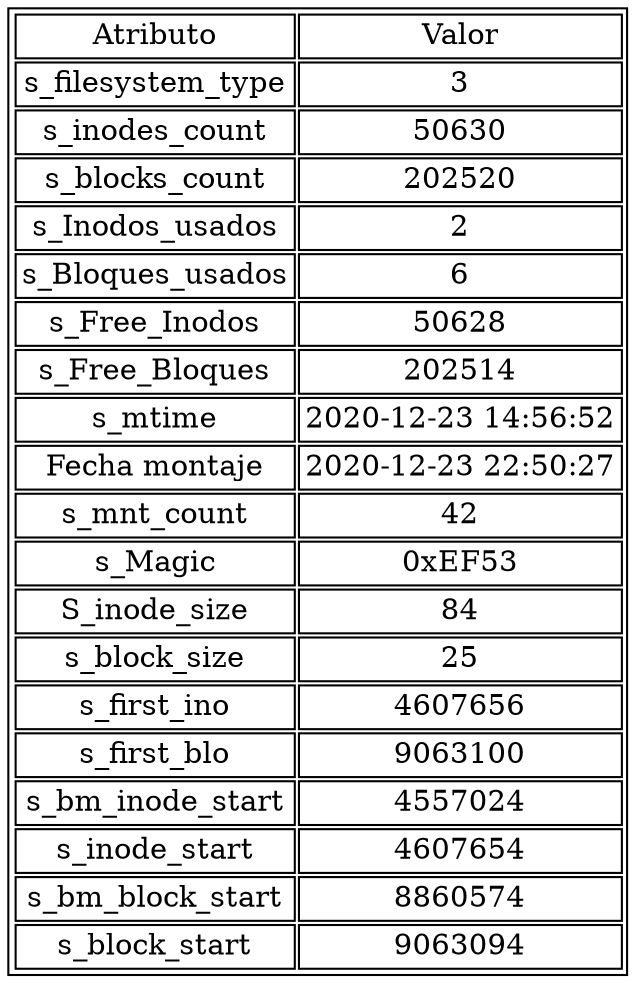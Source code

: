 digraph H {
 node [ shape=plain] 
 table [ label = <
  <table border='1' cellborder='1'>
   <tr><td>Atributo</td><td>Valor</td></tr>
   <tr><td>s_filesystem_type</td><td>3</td></tr>
   <tr><td>s_inodes_count</td><td>50630</td></tr>
   <tr><td>s_blocks_count</td><td>202520</td></tr>
   <tr><td>s_Inodos_usados</td><td>2</td></tr>
   <tr><td>s_Bloques_usados</td><td>6</td></tr>
   <tr><td>s_Free_Inodos</td><td>50628</td></tr>
   <tr><td>s_Free_Bloques</td><td>202514</td></tr>
   <tr><td>s_mtime</td><td>2020-12-23 14:56:52</td></tr>
   <tr><td>Fecha montaje</td><td>2020-12-23 22:50:27</td></tr>
   <tr><td>s_mnt_count</td><td>42</td></tr>
   <tr><td>s_Magic</td><td>0xEF53</td></tr>
   <tr><td>S_inode_size</td><td>84</td></tr>
   <tr><td>s_block_size</td><td>25</td></tr>
   <tr><td>s_first_ino</td><td>4607656</td></tr>
   <tr><td>s_first_blo</td><td>9063100</td></tr>
   <tr><td>s_bm_inode_start</td><td>4557024</td></tr>
   <tr><td>s_inode_start</td><td>4607654</td></tr>
   <tr><td>s_bm_block_start</td><td>8860574</td></tr>
   <tr><td>s_block_start</td><td>9063094</td></tr>
  </table>
 > ]
}
